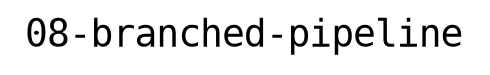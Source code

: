 


# Run ID: http://wholetale.org/tale2035/version_1021/run_1119#
digraph wt_run {
rankdir=LR
fontname=Courier; fontsize=18; labelloc=t
label="08-branched-pipeline"
}


